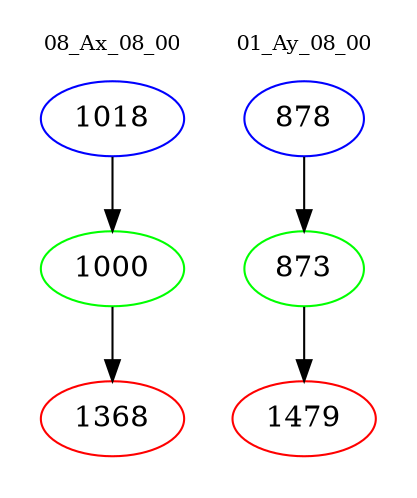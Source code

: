 digraph{
subgraph cluster_0 {
color = white
label = "08_Ax_08_00";
fontsize=10;
T0_1018 [label="1018", color="blue"]
T0_1018 -> T0_1000 [color="black"]
T0_1000 [label="1000", color="green"]
T0_1000 -> T0_1368 [color="black"]
T0_1368 [label="1368", color="red"]
}
subgraph cluster_1 {
color = white
label = "01_Ay_08_00";
fontsize=10;
T1_878 [label="878", color="blue"]
T1_878 -> T1_873 [color="black"]
T1_873 [label="873", color="green"]
T1_873 -> T1_1479 [color="black"]
T1_1479 [label="1479", color="red"]
}
}
